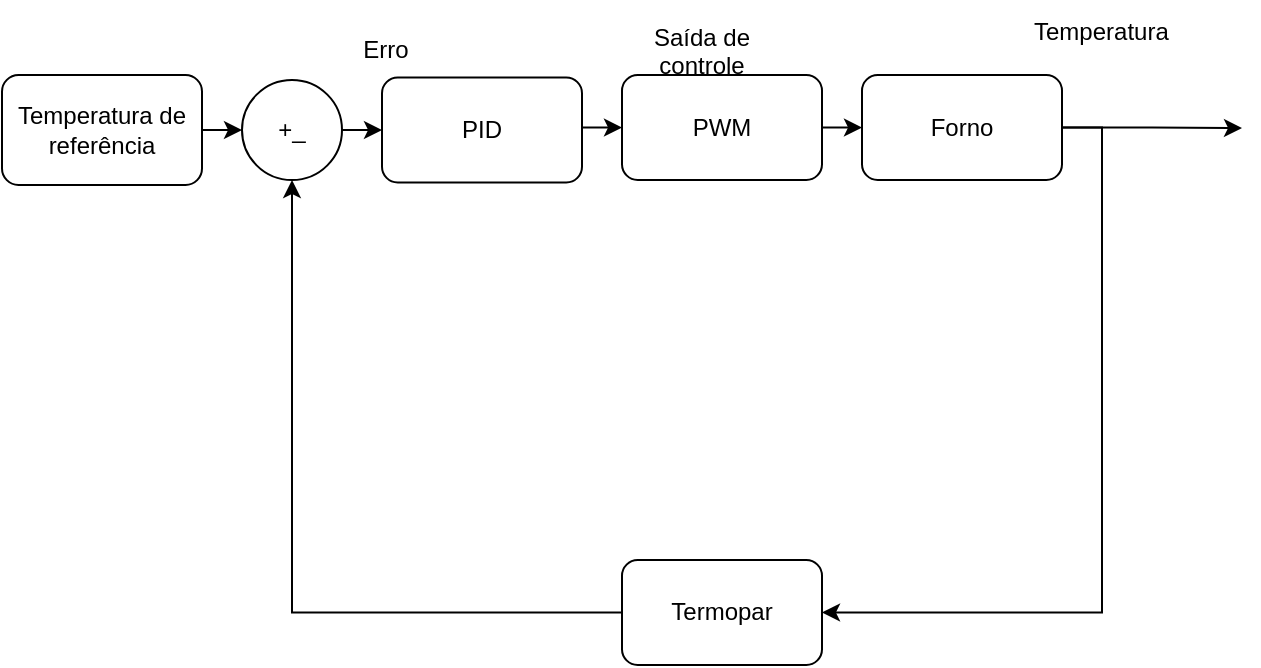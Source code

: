 <mxfile version="20.4.0" type="device"><diagram id="mx1ZMq3upyti4Yvqn-dr" name="Página-1"><mxGraphModel dx="918" dy="464" grid="1" gridSize="10" guides="1" tooltips="1" connect="1" arrows="1" fold="1" page="1" pageScale="1" pageWidth="827" pageHeight="1169" math="0" shadow="0"><root><mxCell id="0"/><mxCell id="1" parent="0"/><mxCell id="X9QAk-FuauzZMZ7OxXxk-43" style="edgeStyle=orthogonalEdgeStyle;rounded=0;orthogonalLoop=1;jettySize=auto;html=1;exitX=1;exitY=0.5;exitDx=0;exitDy=0;entryX=0;entryY=0.5;entryDx=0;entryDy=0;endArrow=classic;endFill=1;" edge="1" parent="1" source="X9QAk-FuauzZMZ7OxXxk-1" target="X9QAk-FuauzZMZ7OxXxk-38"><mxGeometry relative="1" as="geometry"/></mxCell><mxCell id="X9QAk-FuauzZMZ7OxXxk-1" value="+_" style="ellipse;whiteSpace=wrap;html=1;aspect=fixed;" vertex="1" parent="1"><mxGeometry x="210" y="140" width="50" height="50" as="geometry"/></mxCell><mxCell id="X9QAk-FuauzZMZ7OxXxk-3" style="edgeStyle=orthogonalEdgeStyle;rounded=0;orthogonalLoop=1;jettySize=auto;html=1;exitX=1;exitY=0.5;exitDx=0;exitDy=0;entryX=0;entryY=0.5;entryDx=0;entryDy=0;" edge="1" parent="1" source="X9QAk-FuauzZMZ7OxXxk-2" target="X9QAk-FuauzZMZ7OxXxk-1"><mxGeometry relative="1" as="geometry"/></mxCell><mxCell id="X9QAk-FuauzZMZ7OxXxk-2" value="Temperatura de referência" style="rounded=1;whiteSpace=wrap;html=1;" vertex="1" parent="1"><mxGeometry x="90" y="137.5" width="100" height="55" as="geometry"/></mxCell><mxCell id="X9QAk-FuauzZMZ7OxXxk-11" style="edgeStyle=orthogonalEdgeStyle;rounded=0;orthogonalLoop=1;jettySize=auto;html=1;exitX=0;exitY=0.5;exitDx=0;exitDy=0;entryX=0.5;entryY=1;entryDx=0;entryDy=0;" edge="1" parent="1" source="X9QAk-FuauzZMZ7OxXxk-4" target="X9QAk-FuauzZMZ7OxXxk-1"><mxGeometry relative="1" as="geometry"/></mxCell><mxCell id="X9QAk-FuauzZMZ7OxXxk-4" value="Termopar" style="rounded=1;whiteSpace=wrap;html=1;" vertex="1" parent="1"><mxGeometry x="400" y="380" width="100" height="52.5" as="geometry"/></mxCell><mxCell id="X9QAk-FuauzZMZ7OxXxk-60" style="edgeStyle=orthogonalEdgeStyle;rounded=0;orthogonalLoop=1;jettySize=auto;html=1;exitX=1;exitY=0.5;exitDx=0;exitDy=0;entryX=0;entryY=0.5;entryDx=0;entryDy=0;endArrow=classic;endFill=1;" edge="1" parent="1" source="X9QAk-FuauzZMZ7OxXxk-12" target="X9QAk-FuauzZMZ7OxXxk-40"><mxGeometry relative="1" as="geometry"/></mxCell><mxCell id="X9QAk-FuauzZMZ7OxXxk-12" value="PWM" style="rounded=1;whiteSpace=wrap;html=1;" vertex="1" parent="1"><mxGeometry x="400" y="137.5" width="100" height="52.5" as="geometry"/></mxCell><mxCell id="X9QAk-FuauzZMZ7OxXxk-26" value="Temperatura" style="text;strokeColor=none;fillColor=none;align=left;verticalAlign=middle;spacingLeft=4;spacingRight=4;overflow=hidden;points=[[0,0.5],[1,0.5]];portConstraint=eastwest;rotatable=0;" vertex="1" parent="1"><mxGeometry x="600" y="100" width="80" height="30" as="geometry"/></mxCell><mxCell id="X9QAk-FuauzZMZ7OxXxk-28" value="Saída de &#10;controle" style="text;strokeColor=none;fillColor=none;align=center;verticalAlign=middle;spacingLeft=4;spacingRight=4;overflow=hidden;points=[[0,0.5],[1,0.5]];portConstraint=eastwest;rotatable=0;" vertex="1" parent="1"><mxGeometry x="410" y="110" width="60" height="30" as="geometry"/></mxCell><mxCell id="X9QAk-FuauzZMZ7OxXxk-37" value="Erro" style="text;strokeColor=none;fillColor=none;align=center;verticalAlign=middle;spacingLeft=4;spacingRight=4;overflow=hidden;points=[[0,0.5],[1,0.5]];portConstraint=eastwest;rotatable=0;" vertex="1" parent="1"><mxGeometry x="252" y="108.75" width="60" height="30" as="geometry"/></mxCell><mxCell id="X9QAk-FuauzZMZ7OxXxk-55" style="edgeStyle=orthogonalEdgeStyle;rounded=0;orthogonalLoop=1;jettySize=auto;html=1;exitX=1;exitY=0.5;exitDx=0;exitDy=0;entryX=0;entryY=0.5;entryDx=0;entryDy=0;endArrow=classic;endFill=1;" edge="1" parent="1" source="X9QAk-FuauzZMZ7OxXxk-38" target="X9QAk-FuauzZMZ7OxXxk-12"><mxGeometry relative="1" as="geometry"><Array as="points"><mxPoint x="380" y="164"/></Array></mxGeometry></mxCell><mxCell id="X9QAk-FuauzZMZ7OxXxk-38" value="PID" style="rounded=1;whiteSpace=wrap;html=1;" vertex="1" parent="1"><mxGeometry x="280" y="138.75" width="100" height="52.5" as="geometry"/></mxCell><mxCell id="X9QAk-FuauzZMZ7OxXxk-61" style="edgeStyle=orthogonalEdgeStyle;rounded=0;orthogonalLoop=1;jettySize=auto;html=1;exitX=1;exitY=0.5;exitDx=0;exitDy=0;endArrow=classic;endFill=1;" edge="1" parent="1" source="X9QAk-FuauzZMZ7OxXxk-40"><mxGeometry relative="1" as="geometry"><mxPoint x="710" y="164" as="targetPoint"/></mxGeometry></mxCell><mxCell id="X9QAk-FuauzZMZ7OxXxk-62" style="edgeStyle=orthogonalEdgeStyle;rounded=0;orthogonalLoop=1;jettySize=auto;html=1;exitX=1;exitY=0.5;exitDx=0;exitDy=0;entryX=1;entryY=0.5;entryDx=0;entryDy=0;endArrow=classic;endFill=1;" edge="1" parent="1" source="X9QAk-FuauzZMZ7OxXxk-40" target="X9QAk-FuauzZMZ7OxXxk-4"><mxGeometry relative="1" as="geometry"/></mxCell><mxCell id="X9QAk-FuauzZMZ7OxXxk-40" value="Forno" style="rounded=1;whiteSpace=wrap;html=1;" vertex="1" parent="1"><mxGeometry x="520" y="137.5" width="100" height="52.5" as="geometry"/></mxCell></root></mxGraphModel></diagram></mxfile>